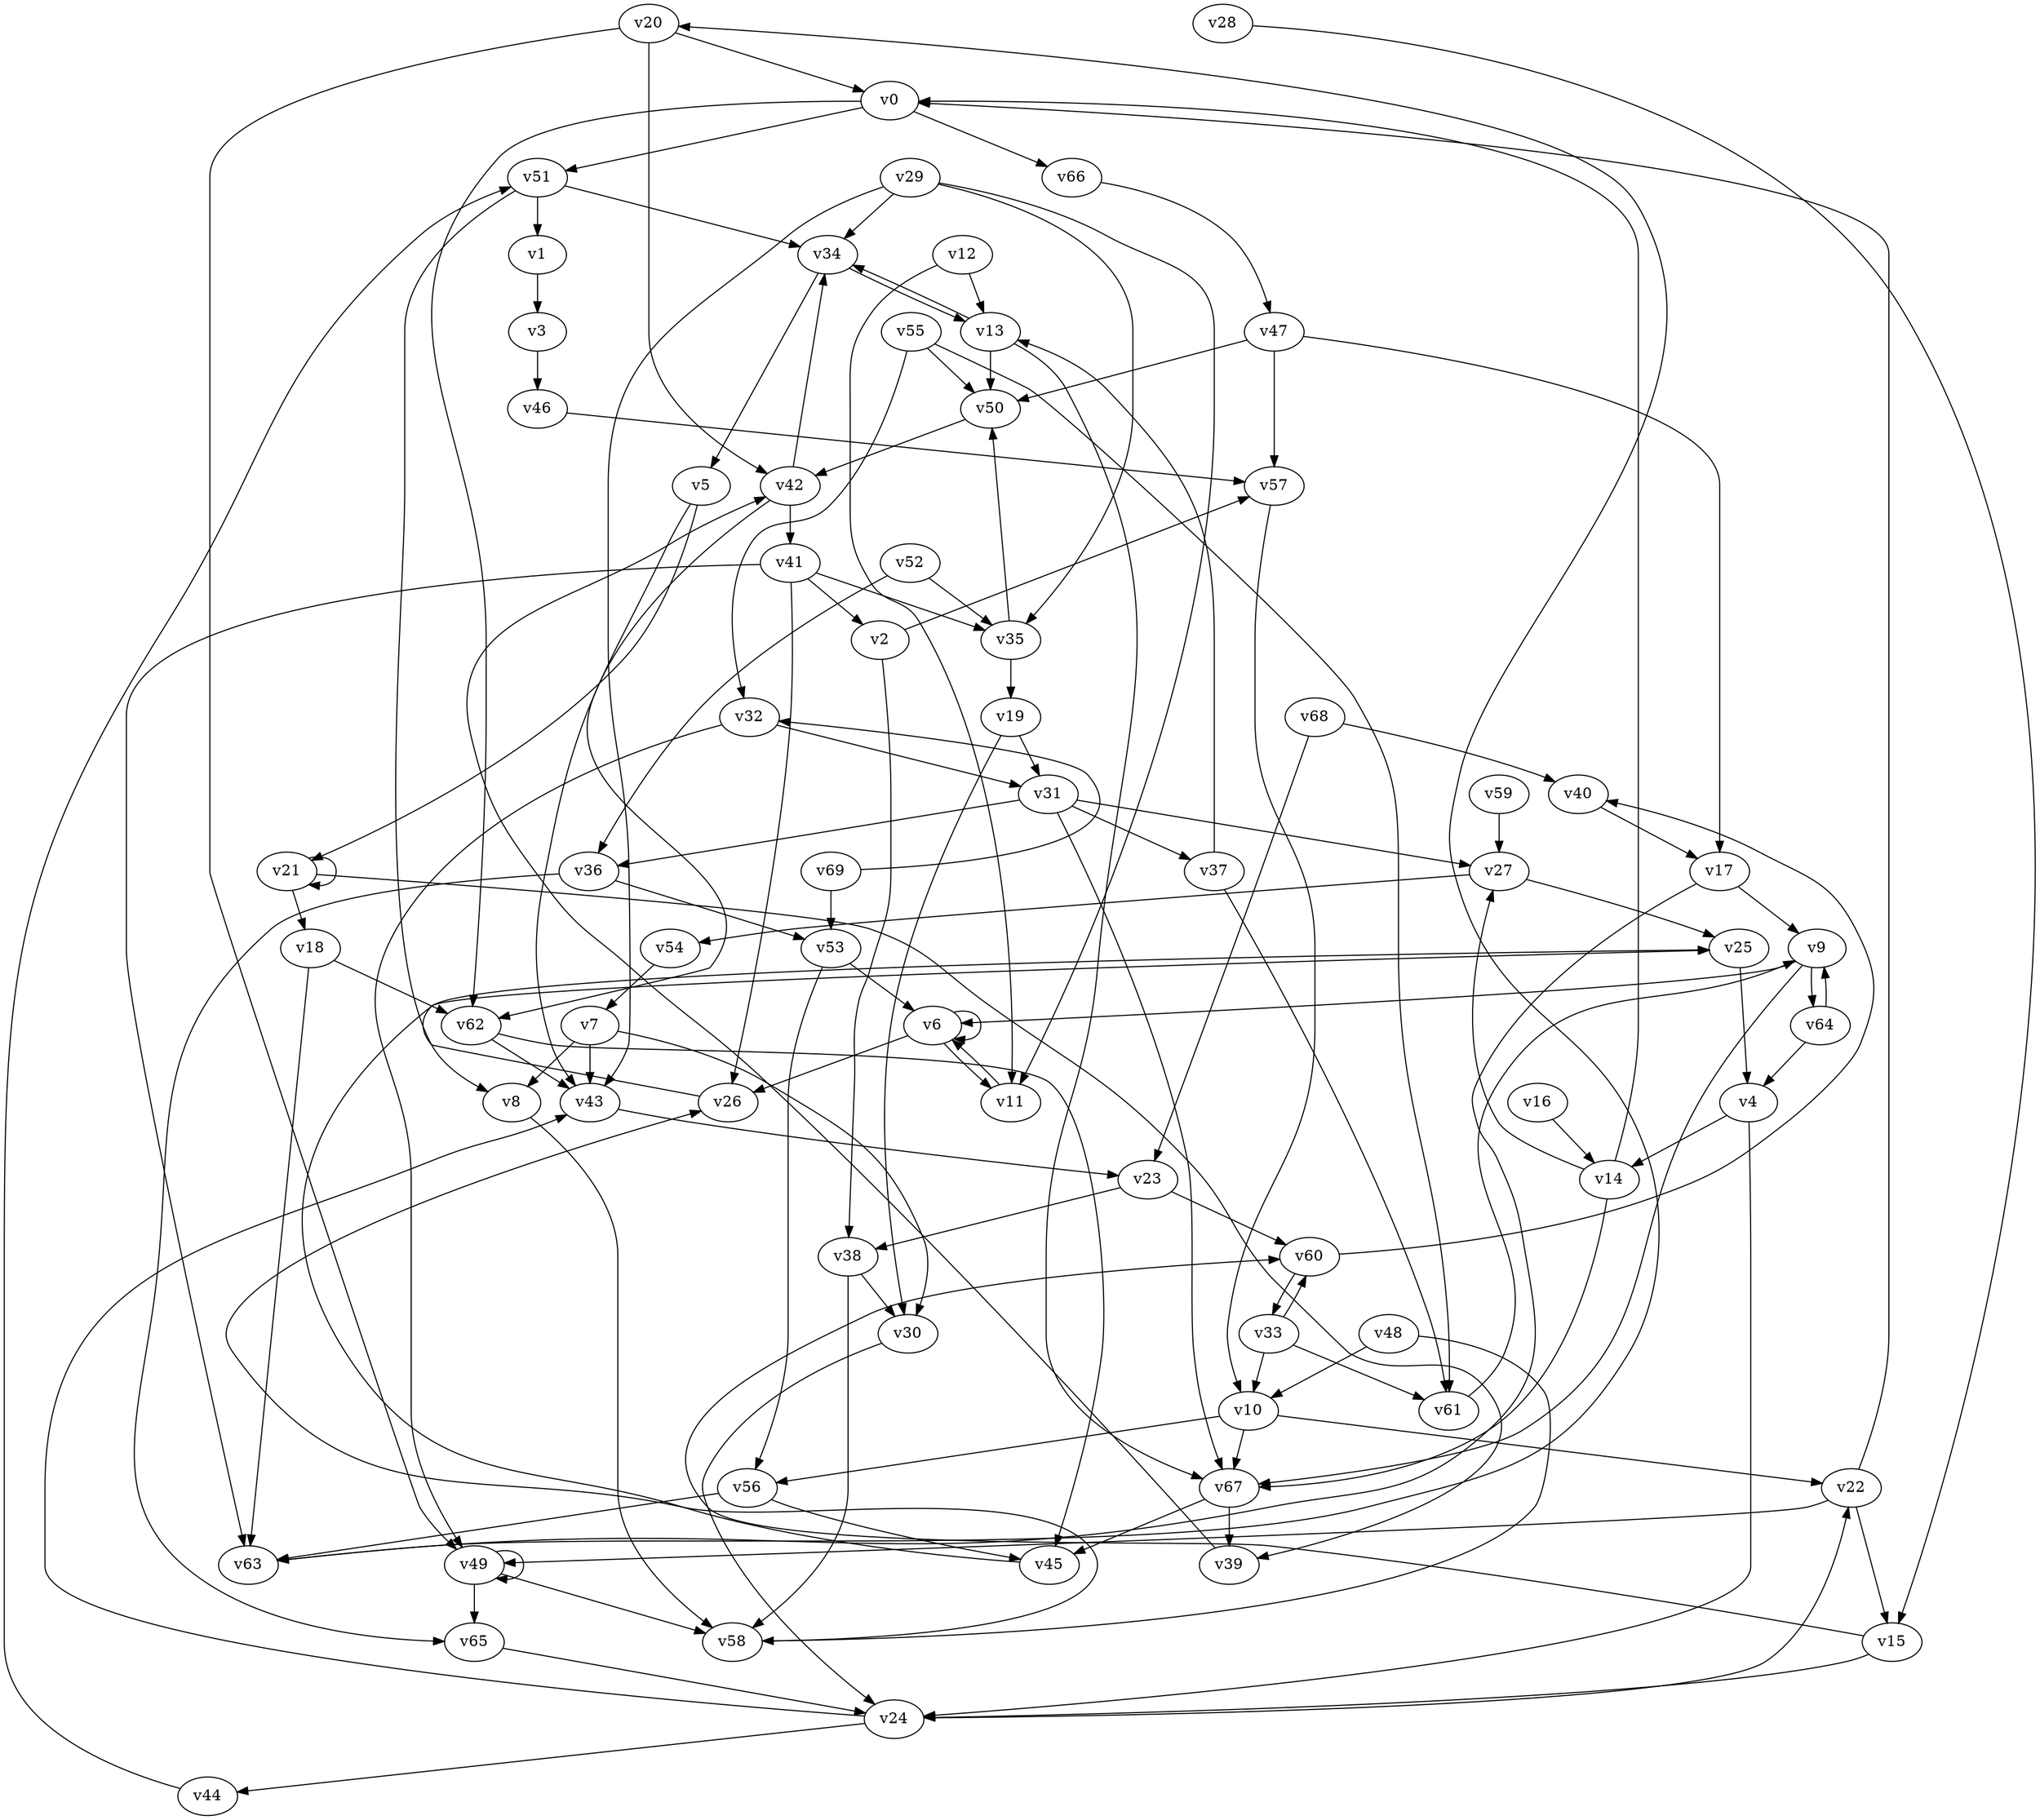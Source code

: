 // Benchmark game 98 - 70 vertices
// time_bound: 24
// targets: v32
digraph G {
    v0 [name="v0", player=1];
    v1 [name="v1", player=0];
    v2 [name="v2", player=1];
    v3 [name="v3", player=1];
    v4 [name="v4", player=1];
    v5 [name="v5", player=1];
    v6 [name="v6", player=0];
    v7 [name="v7", player=1];
    v8 [name="v8", player=0];
    v9 [name="v9", player=1];
    v10 [name="v10", player=1];
    v11 [name="v11", player=0];
    v12 [name="v12", player=1];
    v13 [name="v13", player=1];
    v14 [name="v14", player=1];
    v15 [name="v15", player=0];
    v16 [name="v16", player=1];
    v17 [name="v17", player=1];
    v18 [name="v18", player=0];
    v19 [name="v19", player=0];
    v20 [name="v20", player=1];
    v21 [name="v21", player=1];
    v22 [name="v22", player=1];
    v23 [name="v23", player=0];
    v24 [name="v24", player=0];
    v25 [name="v25", player=1];
    v26 [name="v26", player=0];
    v27 [name="v27", player=0];
    v28 [name="v28", player=1];
    v29 [name="v29", player=0];
    v30 [name="v30", player=0];
    v31 [name="v31", player=1];
    v32 [name="v32", player=0, target=1];
    v33 [name="v33", player=0];
    v34 [name="v34", player=1];
    v35 [name="v35", player=0];
    v36 [name="v36", player=0];
    v37 [name="v37", player=0];
    v38 [name="v38", player=0];
    v39 [name="v39", player=1];
    v40 [name="v40", player=0];
    v41 [name="v41", player=0];
    v42 [name="v42", player=1];
    v43 [name="v43", player=0];
    v44 [name="v44", player=0];
    v45 [name="v45", player=1];
    v46 [name="v46", player=0];
    v47 [name="v47", player=0];
    v48 [name="v48", player=0];
    v49 [name="v49", player=0];
    v50 [name="v50", player=1];
    v51 [name="v51", player=1];
    v52 [name="v52", player=0];
    v53 [name="v53", player=0];
    v54 [name="v54", player=1];
    v55 [name="v55", player=1];
    v56 [name="v56", player=1];
    v57 [name="v57", player=1];
    v58 [name="v58", player=1];
    v59 [name="v59", player=0];
    v60 [name="v60", player=0];
    v61 [name="v61", player=1];
    v62 [name="v62", player=1];
    v63 [name="v63", player=0];
    v64 [name="v64", player=1];
    v65 [name="v65", player=0];
    v66 [name="v66", player=0];
    v67 [name="v67", player=0];
    v68 [name="v68", player=1];
    v69 [name="v69", player=1];

    v0 -> v51;
    v1 -> v3;
    v2 -> v57 [constraint="t < 14"];
    v3 -> v46;
    v4 -> v14;
    v5 -> v21 [constraint="t < 6"];
    v6 -> v26;
    v7 -> v30;
    v8 -> v58;
    v9 -> v67;
    v10 -> v22;
    v11 -> v6;
    v12 -> v13;
    v13 -> v34;
    v14 -> v67;
    v15 -> v60 [constraint="t mod 2 == 0"];
    v16 -> v14;
    v17 -> v63 [constraint="t < 9"];
    v18 -> v63;
    v19 -> v30;
    v20 -> v42;
    v21 -> v39 [constraint="t >= 3"];
    v22 -> v49;
    v23 -> v60;
    v24 -> v22;
    v25 -> v4;
    v26 -> v25 [constraint="t < 9"];
    v27 -> v54;
    v28 -> v15 [constraint="t < 6"];
    v29 -> v11;
    v30 -> v24 [constraint="t >= 1"];
    v31 -> v27;
    v32 -> v31;
    v33 -> v61;
    v34 -> v5;
    v35 -> v50;
    v36 -> v65;
    v37 -> v61;
    v38 -> v30;
    v39 -> v42 [constraint="t mod 3 == 0"];
    v40 -> v17;
    v41 -> v35;
    v42 -> v62 [constraint="t mod 2 == 0"];
    v43 -> v23;
    v44 -> v51;
    v45 -> v25 [constraint="t < 6"];
    v46 -> v57 [constraint="t >= 2"];
    v47 -> v17;
    v48 -> v10;
    v49 -> v58;
    v50 -> v42;
    v51 -> v1;
    v52 -> v35;
    v53 -> v56;
    v54 -> v7;
    v55 -> v61;
    v56 -> v63;
    v57 -> v10;
    v58 -> v26 [constraint="t >= 3"];
    v59 -> v27;
    v60 -> v40 [constraint="t >= 5"];
    v61 -> v9 [constraint="t < 12"];
    v62 -> v45 [constraint="t mod 3 == 1"];
    v63 -> v20 [constraint="t < 13"];
    v64 -> v4;
    v65 -> v24;
    v66 -> v47;
    v67 -> v45;
    v68 -> v23;
    v69 -> v32 [constraint="t mod 2 == 1"];
    v48 -> v58;
    v0 -> v66;
    v68 -> v40;
    v41 -> v2;
    v51 -> v34;
    v29 -> v34;
    v34 -> v13;
    v7 -> v8;
    v2 -> v38;
    v18 -> v62;
    v60 -> v33;
    v24 -> v44;
    v35 -> v19;
    v14 -> v0;
    v13 -> v67;
    v9 -> v64;
    v69 -> v53;
    v14 -> v27;
    v19 -> v31;
    v47 -> v57;
    v41 -> v26;
    v67 -> v39;
    v64 -> v9;
    v12 -> v11;
    v41 -> v63;
    v4 -> v24;
    v38 -> v58;
    v47 -> v50;
    v6 -> v11;
    v52 -> v36;
    v20 -> v49;
    v23 -> v38;
    v42 -> v41;
    v36 -> v53;
    v20 -> v0;
    v22 -> v15;
    v29 -> v43;
    v32 -> v49;
    v21 -> v18;
    v31 -> v36;
    v0 -> v62;
    v10 -> v56;
    v31 -> v37;
    v29 -> v35;
    v49 -> v49;
    v7 -> v43;
    v33 -> v60;
    v6 -> v6;
    v53 -> v6;
    v31 -> v67;
    v9 -> v6;
    v56 -> v45;
    v13 -> v50;
    v24 -> v43;
    v17 -> v9;
    v33 -> v10;
    v22 -> v0;
    v21 -> v21;
    v37 -> v13;
    v62 -> v43;
    v51 -> v8;
    v49 -> v65;
    v5 -> v43;
    v55 -> v32;
    v10 -> v67;
    v42 -> v34;
    v15 -> v24;
    v27 -> v25;
    v55 -> v50;
}
